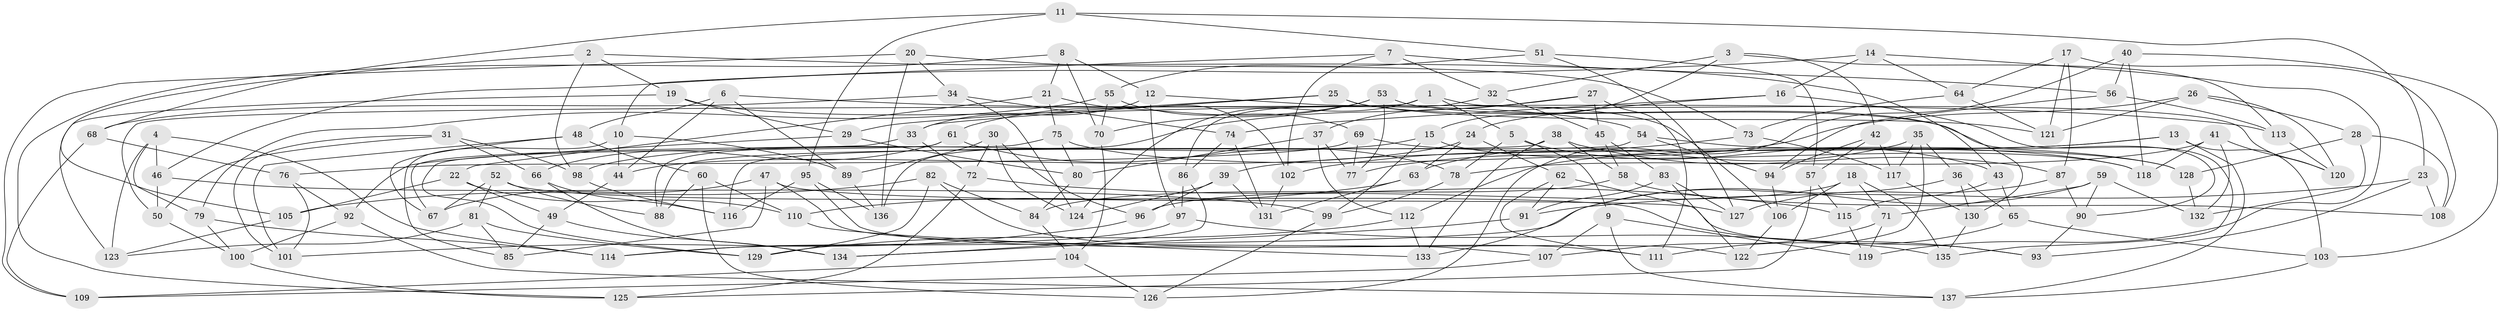 // coarse degree distribution, {4: 0.24390243902439024, 6: 0.0975609756097561, 3: 0.1951219512195122, 5: 0.14634146341463414, 9: 0.04878048780487805, 8: 0.07317073170731707, 7: 0.04878048780487805, 2: 0.024390243902439025, 11: 0.04878048780487805, 10: 0.04878048780487805, 18: 0.024390243902439025}
// Generated by graph-tools (version 1.1) at 2025/02/03/04/25 22:02:27]
// undirected, 137 vertices, 274 edges
graph export_dot {
graph [start="1"]
  node [color=gray90,style=filled];
  1;
  2;
  3;
  4;
  5;
  6;
  7;
  8;
  9;
  10;
  11;
  12;
  13;
  14;
  15;
  16;
  17;
  18;
  19;
  20;
  21;
  22;
  23;
  24;
  25;
  26;
  27;
  28;
  29;
  30;
  31;
  32;
  33;
  34;
  35;
  36;
  37;
  38;
  39;
  40;
  41;
  42;
  43;
  44;
  45;
  46;
  47;
  48;
  49;
  50;
  51;
  52;
  53;
  54;
  55;
  56;
  57;
  58;
  59;
  60;
  61;
  62;
  63;
  64;
  65;
  66;
  67;
  68;
  69;
  70;
  71;
  72;
  73;
  74;
  75;
  76;
  77;
  78;
  79;
  80;
  81;
  82;
  83;
  84;
  85;
  86;
  87;
  88;
  89;
  90;
  91;
  92;
  93;
  94;
  95;
  96;
  97;
  98;
  99;
  100;
  101;
  102;
  103;
  104;
  105;
  106;
  107;
  108;
  109;
  110;
  111;
  112;
  113;
  114;
  115;
  116;
  117;
  118;
  119;
  120;
  121;
  122;
  123;
  124;
  125;
  126;
  127;
  128;
  129;
  130;
  131;
  132;
  133;
  134;
  135;
  136;
  137;
  1 -- 5;
  1 -- 120;
  1 -- 124;
  1 -- 50;
  2 -- 98;
  2 -- 43;
  2 -- 19;
  2 -- 105;
  3 -- 15;
  3 -- 42;
  3 -- 113;
  3 -- 32;
  4 -- 123;
  4 -- 46;
  4 -- 114;
  4 -- 79;
  5 -- 43;
  5 -- 9;
  5 -- 78;
  6 -- 89;
  6 -- 44;
  6 -- 48;
  6 -- 113;
  7 -- 102;
  7 -- 32;
  7 -- 10;
  7 -- 56;
  8 -- 125;
  8 -- 70;
  8 -- 12;
  8 -- 21;
  9 -- 107;
  9 -- 119;
  9 -- 137;
  10 -- 85;
  10 -- 44;
  10 -- 89;
  11 -- 68;
  11 -- 51;
  11 -- 23;
  11 -- 95;
  12 -- 97;
  12 -- 33;
  12 -- 106;
  13 -- 103;
  13 -- 112;
  13 -- 39;
  13 -- 137;
  14 -- 64;
  14 -- 119;
  14 -- 16;
  14 -- 46;
  15 -- 99;
  15 -- 118;
  15 -- 98;
  16 -- 24;
  16 -- 135;
  16 -- 74;
  17 -- 108;
  17 -- 121;
  17 -- 87;
  17 -- 64;
  18 -- 135;
  18 -- 71;
  18 -- 106;
  18 -- 96;
  19 -- 54;
  19 -- 29;
  19 -- 123;
  20 -- 34;
  20 -- 136;
  20 -- 109;
  20 -- 73;
  21 -- 75;
  21 -- 22;
  21 -- 102;
  22 -- 105;
  22 -- 110;
  22 -- 49;
  23 -- 108;
  23 -- 91;
  23 -- 93;
  24 -- 44;
  24 -- 63;
  24 -- 62;
  25 -- 121;
  25 -- 90;
  25 -- 29;
  25 -- 33;
  26 -- 120;
  26 -- 77;
  26 -- 28;
  26 -- 121;
  27 -- 136;
  27 -- 45;
  27 -- 37;
  27 -- 111;
  28 -- 132;
  28 -- 108;
  28 -- 128;
  29 -- 80;
  29 -- 92;
  30 -- 96;
  30 -- 124;
  30 -- 89;
  30 -- 72;
  31 -- 50;
  31 -- 66;
  31 -- 98;
  31 -- 101;
  32 -- 86;
  32 -- 45;
  33 -- 67;
  33 -- 72;
  34 -- 68;
  34 -- 124;
  34 -- 74;
  35 -- 117;
  35 -- 36;
  35 -- 63;
  35 -- 122;
  36 -- 133;
  36 -- 65;
  36 -- 130;
  37 -- 80;
  37 -- 77;
  37 -- 112;
  38 -- 133;
  38 -- 58;
  38 -- 87;
  38 -- 88;
  39 -- 131;
  39 -- 124;
  39 -- 96;
  40 -- 118;
  40 -- 126;
  40 -- 103;
  40 -- 56;
  41 -- 120;
  41 -- 118;
  41 -- 78;
  41 -- 132;
  42 -- 57;
  42 -- 94;
  42 -- 117;
  43 -- 115;
  43 -- 65;
  44 -- 49;
  45 -- 83;
  45 -- 58;
  46 -- 50;
  46 -- 99;
  47 -- 85;
  47 -- 127;
  47 -- 67;
  47 -- 107;
  48 -- 67;
  48 -- 101;
  48 -- 60;
  49 -- 85;
  49 -- 134;
  50 -- 100;
  51 -- 55;
  51 -- 127;
  51 -- 57;
  52 -- 67;
  52 -- 93;
  52 -- 81;
  52 -- 88;
  53 -- 130;
  53 -- 61;
  53 -- 77;
  53 -- 70;
  54 -- 116;
  54 -- 128;
  54 -- 94;
  55 -- 79;
  55 -- 69;
  55 -- 70;
  56 -- 94;
  56 -- 113;
  57 -- 125;
  57 -- 115;
  58 -- 84;
  58 -- 108;
  59 -- 132;
  59 -- 71;
  59 -- 90;
  59 -- 114;
  60 -- 88;
  60 -- 110;
  60 -- 126;
  61 -- 66;
  61 -- 129;
  61 -- 78;
  62 -- 111;
  62 -- 93;
  62 -- 91;
  63 -- 110;
  63 -- 131;
  64 -- 121;
  64 -- 73;
  65 -- 103;
  65 -- 111;
  66 -- 134;
  66 -- 116;
  68 -- 76;
  68 -- 109;
  69 -- 128;
  69 -- 76;
  69 -- 77;
  70 -- 104;
  71 -- 107;
  71 -- 119;
  72 -- 115;
  72 -- 125;
  73 -- 102;
  73 -- 117;
  74 -- 131;
  74 -- 86;
  75 -- 80;
  75 -- 118;
  75 -- 88;
  76 -- 101;
  76 -- 92;
  78 -- 99;
  79 -- 114;
  79 -- 100;
  80 -- 84;
  81 -- 129;
  81 -- 85;
  81 -- 123;
  82 -- 129;
  82 -- 84;
  82 -- 105;
  82 -- 111;
  83 -- 127;
  83 -- 91;
  83 -- 122;
  84 -- 104;
  86 -- 134;
  86 -- 97;
  87 -- 127;
  87 -- 90;
  89 -- 136;
  90 -- 93;
  91 -- 134;
  92 -- 100;
  92 -- 137;
  94 -- 106;
  95 -- 136;
  95 -- 122;
  95 -- 116;
  96 -- 101;
  97 -- 114;
  97 -- 135;
  98 -- 116;
  99 -- 126;
  100 -- 125;
  102 -- 131;
  103 -- 137;
  104 -- 126;
  104 -- 109;
  105 -- 123;
  106 -- 122;
  107 -- 109;
  110 -- 133;
  112 -- 129;
  112 -- 133;
  113 -- 120;
  115 -- 119;
  117 -- 130;
  128 -- 132;
  130 -- 135;
}
